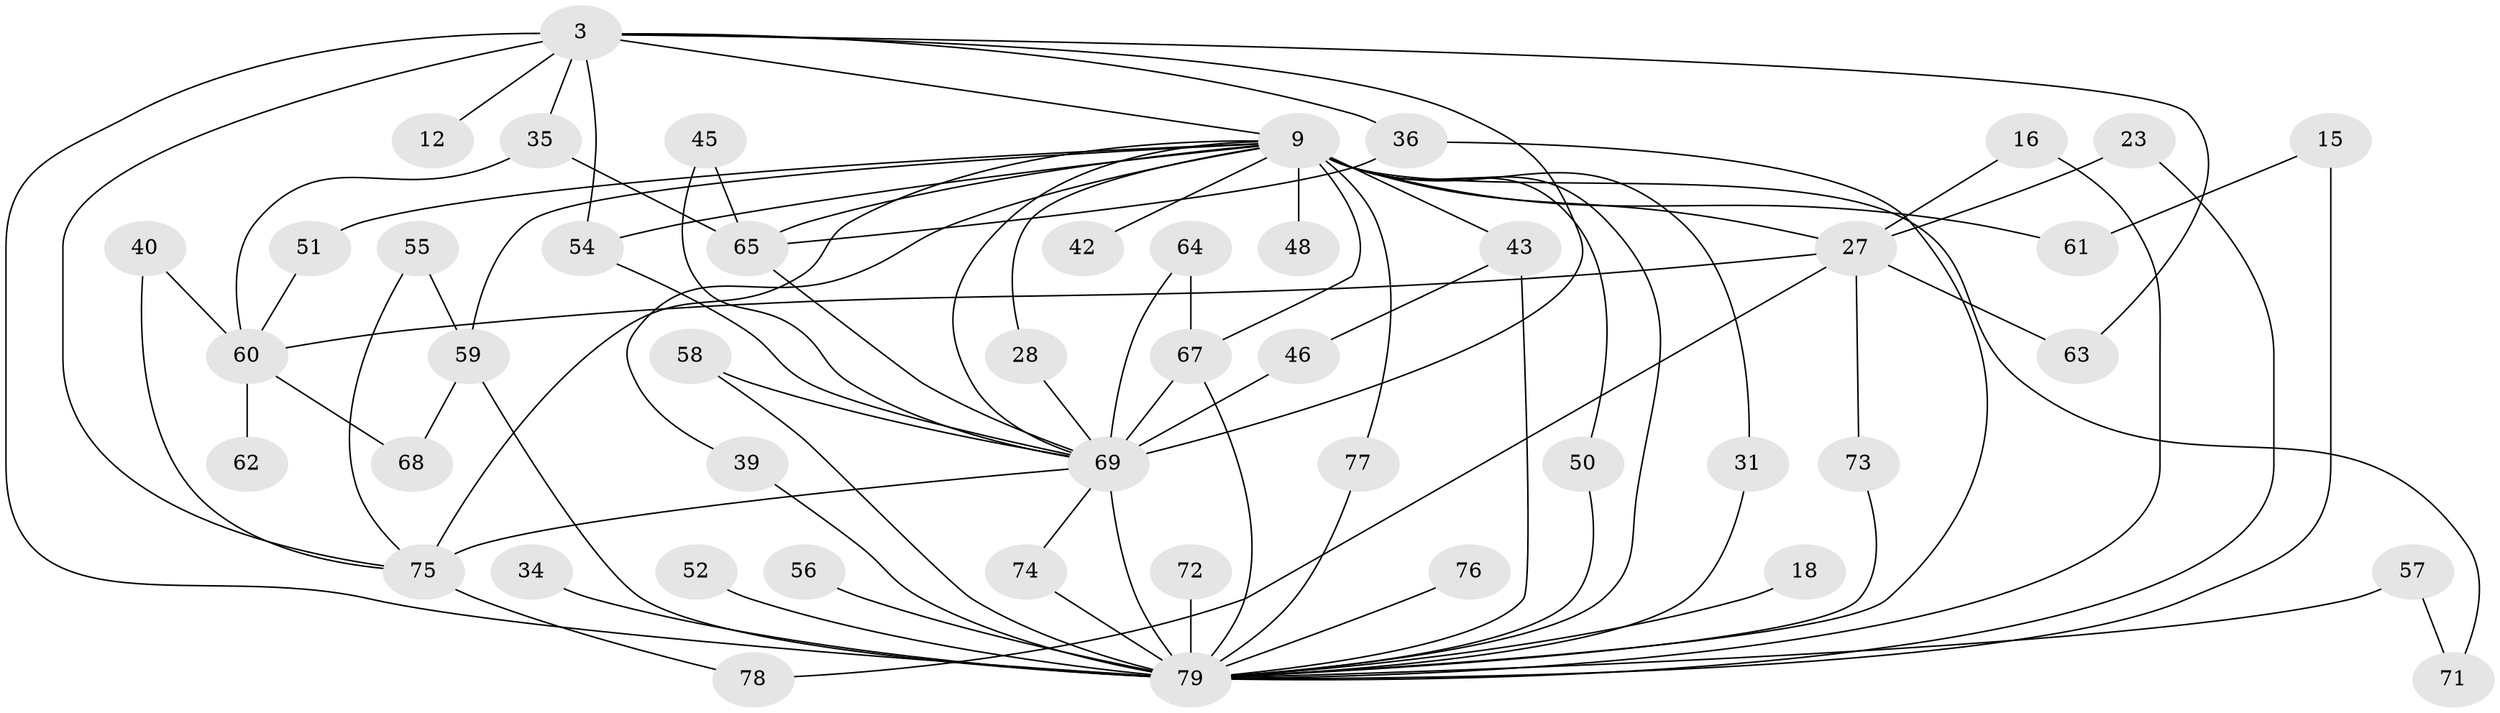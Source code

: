 // original degree distribution, {25: 0.012658227848101266, 15: 0.012658227848101266, 11: 0.012658227848101266, 17: 0.02531645569620253, 20: 0.012658227848101266, 16: 0.02531645569620253, 19: 0.012658227848101266, 24: 0.012658227848101266, 3: 0.25316455696202533, 2: 0.5189873417721519, 6: 0.012658227848101266, 8: 0.02531645569620253, 4: 0.0379746835443038, 5: 0.02531645569620253}
// Generated by graph-tools (version 1.1) at 2025/48/03/04/25 21:48:26]
// undirected, 47 vertices, 83 edges
graph export_dot {
graph [start="1"]
  node [color=gray90,style=filled];
  3 [super="+2"];
  9 [super="+1"];
  12;
  15;
  16;
  18;
  23;
  27 [super="+17+24"];
  28;
  31;
  34;
  35;
  36 [super="+19+25"];
  39;
  40;
  42;
  43;
  45 [super="+29"];
  46 [super="+44"];
  48 [super="+11"];
  50;
  51;
  52;
  54 [super="+30"];
  55;
  56;
  57;
  58;
  59 [super="+32"];
  60 [super="+37"];
  61 [super="+47"];
  62;
  63;
  64;
  65 [super="+13"];
  67 [super="+14+66+41"];
  68;
  69 [super="+8+21"];
  71;
  72;
  73;
  74;
  75 [super="+70+33"];
  76;
  77;
  78;
  79 [super="+38+10"];
  3 -- 9 [weight=4];
  3 -- 12 [weight=2];
  3 -- 35;
  3 -- 63;
  3 -- 69 [weight=4];
  3 -- 36 [weight=2];
  3 -- 54;
  3 -- 79 [weight=8];
  3 -- 75;
  9 -- 28;
  9 -- 39;
  9 -- 42 [weight=2];
  9 -- 48 [weight=3];
  9 -- 50;
  9 -- 59 [weight=2];
  9 -- 61 [weight=2];
  9 -- 65 [weight=2];
  9 -- 71;
  9 -- 77;
  9 -- 79 [weight=9];
  9 -- 27 [weight=3];
  9 -- 31;
  9 -- 43;
  9 -- 51;
  9 -- 69 [weight=4];
  9 -- 67 [weight=4];
  9 -- 54;
  9 -- 75 [weight=2];
  15 -- 61;
  15 -- 79 [weight=2];
  16 -- 27;
  16 -- 79 [weight=2];
  18 -- 79 [weight=2];
  23 -- 27;
  23 -- 79;
  27 -- 60 [weight=2];
  27 -- 73;
  27 -- 78;
  27 -- 63;
  28 -- 69;
  31 -- 79;
  34 -- 79 [weight=2];
  35 -- 65;
  35 -- 60;
  36 -- 65;
  36 -- 79;
  39 -- 79;
  40 -- 60;
  40 -- 75;
  43 -- 46;
  43 -- 79;
  45 -- 65;
  45 -- 69 [weight=2];
  46 -- 69 [weight=2];
  50 -- 79;
  51 -- 60;
  52 -- 79;
  54 -- 69;
  55 -- 59;
  55 -- 75;
  56 -- 79 [weight=2];
  57 -- 71;
  57 -- 79 [weight=2];
  58 -- 69;
  58 -- 79;
  59 -- 68;
  59 -- 79;
  60 -- 68;
  60 -- 62;
  64 -- 69;
  64 -- 67;
  65 -- 69;
  67 -- 69 [weight=2];
  67 -- 79 [weight=2];
  69 -- 74;
  69 -- 79 [weight=11];
  69 -- 75 [weight=2];
  72 -- 79 [weight=2];
  73 -- 79;
  74 -- 79;
  75 -- 78;
  76 -- 79 [weight=2];
  77 -- 79;
}
